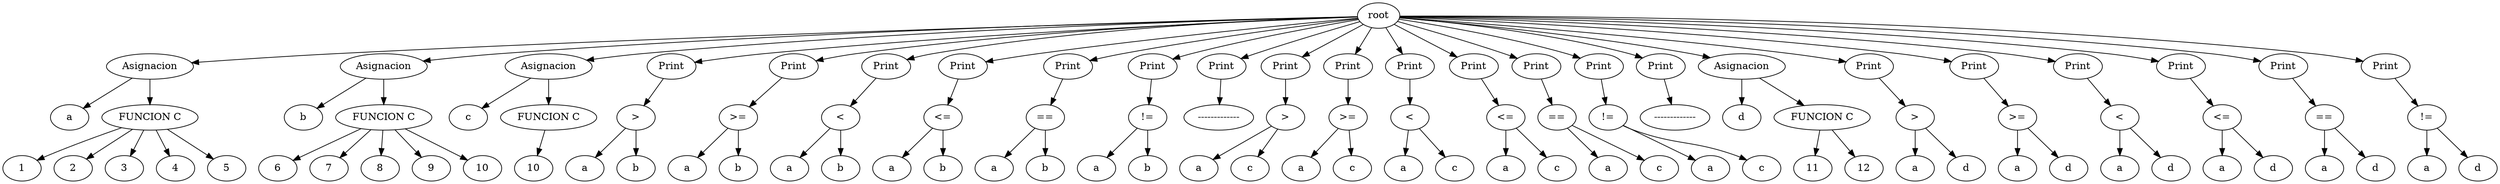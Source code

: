 digraph G{
102 [label = "root"];
7 [label = "a"];
8 [label = "Asignacion"];
8 -> 7;
6[label = "FUNCION C"];
1 [label = "1"];
2 [label = "2"];
3 [label = "3"];
4 [label = "4"];
5 [label = "5"];
6 -> 1;
6 -> 2;
6 -> 3;
6 -> 4;
6 -> 5;
8 [label = "Asignacion"];
8 -> 6;
15 [label = "b"];
16 [label = "Asignacion"];
16 -> 15;
14[label = "FUNCION C"];
9 [label = "6"];
10 [label = "7"];
11 [label = "8"];
12 [label = "9"];
13 [label = "10"];
14 -> 9;
14 -> 10;
14 -> 11;
14 -> 12;
14 -> 13;
16 [label = "Asignacion"];
16 -> 14;
19 [label = "c"];
20 [label = "Asignacion"];
20 -> 19;
18[label = "FUNCION C"];
17 [label = "10"];
18 -> 17;
20 [label = "Asignacion"];
20 -> 18;
21 [label = "a"];
23 [label = ">"];
23 -> 21;
22 [label = "b"];
23 [label = ">"];
23 -> 22;
24 [label = "Print"];
24 -> 23;
25 [label = "a"];
27 [label = ">="];
27 -> 25;
26 [label = "b"];
27 [label = ">="];
27 -> 26;
28 [label = "Print"];
28 -> 27;
29 [label = "a"];
31 [label = "<"];
31 -> 29;
30 [label = "b"];
31 [label = "<"];
31 -> 30;
32 [label = "Print"];
32 -> 31;
33 [label = "a"];
35 [label = "<="];
35 -> 33;
34 [label = "b"];
35 [label = "<="];
35 -> 34;
36 [label = "Print"];
36 -> 35;
37 [label = "a"];
39 [label = "=="];
39 -> 37;
38 [label = "b"];
39 [label = "=="];
39 -> 38;
40 [label = "Print"];
40 -> 39;
41 [label = "a"];
43 [label = "!="];
43 -> 41;
42 [label = "b"];
43 [label = "!="];
43 -> 42;
44 [label = "Print"];
44 -> 43;
45 [label = "-------------"];
46 [label = "Print"];
46 -> 45;
47 [label = "a"];
49 [label = ">"];
49 -> 47;
48 [label = "c"];
49 [label = ">"];
49 -> 48;
50 [label = "Print"];
50 -> 49;
51 [label = "a"];
53 [label = ">="];
53 -> 51;
52 [label = "c"];
53 [label = ">="];
53 -> 52;
54 [label = "Print"];
54 -> 53;
55 [label = "a"];
57 [label = "<"];
57 -> 55;
56 [label = "c"];
57 [label = "<"];
57 -> 56;
58 [label = "Print"];
58 -> 57;
59 [label = "a"];
61 [label = "<="];
61 -> 59;
60 [label = "c"];
61 [label = "<="];
61 -> 60;
62 [label = "Print"];
62 -> 61;
63 [label = "a"];
65 [label = "=="];
65 -> 63;
64 [label = "c"];
65 [label = "=="];
65 -> 64;
66 [label = "Print"];
66 -> 65;
67 [label = "a"];
69 [label = "!="];
69 -> 67;
68 [label = "c"];
69 [label = "!="];
69 -> 68;
70 [label = "Print"];
70 -> 69;
71 [label = "-------------"];
72 [label = "Print"];
72 -> 71;
76 [label = "d"];
77 [label = "Asignacion"];
77 -> 76;
75[label = "FUNCION C"];
73 [label = "11"];
74 [label = "12"];
75 -> 73;
75 -> 74;
77 [label = "Asignacion"];
77 -> 75;
78 [label = "a"];
80 [label = ">"];
80 -> 78;
79 [label = "d"];
80 [label = ">"];
80 -> 79;
81 [label = "Print"];
81 -> 80;
82 [label = "a"];
84 [label = ">="];
84 -> 82;
83 [label = "d"];
84 [label = ">="];
84 -> 83;
85 [label = "Print"];
85 -> 84;
86 [label = "a"];
88 [label = "<"];
88 -> 86;
87 [label = "d"];
88 [label = "<"];
88 -> 87;
89 [label = "Print"];
89 -> 88;
90 [label = "a"];
92 [label = "<="];
92 -> 90;
91 [label = "d"];
92 [label = "<="];
92 -> 91;
93 [label = "Print"];
93 -> 92;
94 [label = "a"];
96 [label = "=="];
96 -> 94;
95 [label = "d"];
96 [label = "=="];
96 -> 95;
97 [label = "Print"];
97 -> 96;
98 [label = "a"];
100 [label = "!="];
100 -> 98;
99 [label = "d"];
100 [label = "!="];
100 -> 99;
101 [label = "Print"];
101 -> 100;
102 -> 8;
102 -> 16;
102 -> 20;
102 -> 24;
102 -> 28;
102 -> 32;
102 -> 36;
102 -> 40;
102 -> 44;
102 -> 46;
102 -> 50;
102 -> 54;
102 -> 58;
102 -> 62;
102 -> 66;
102 -> 70;
102 -> 72;
102 -> 77;
102 -> 81;
102 -> 85;
102 -> 89;
102 -> 93;
102 -> 97;
102 -> 101;

}